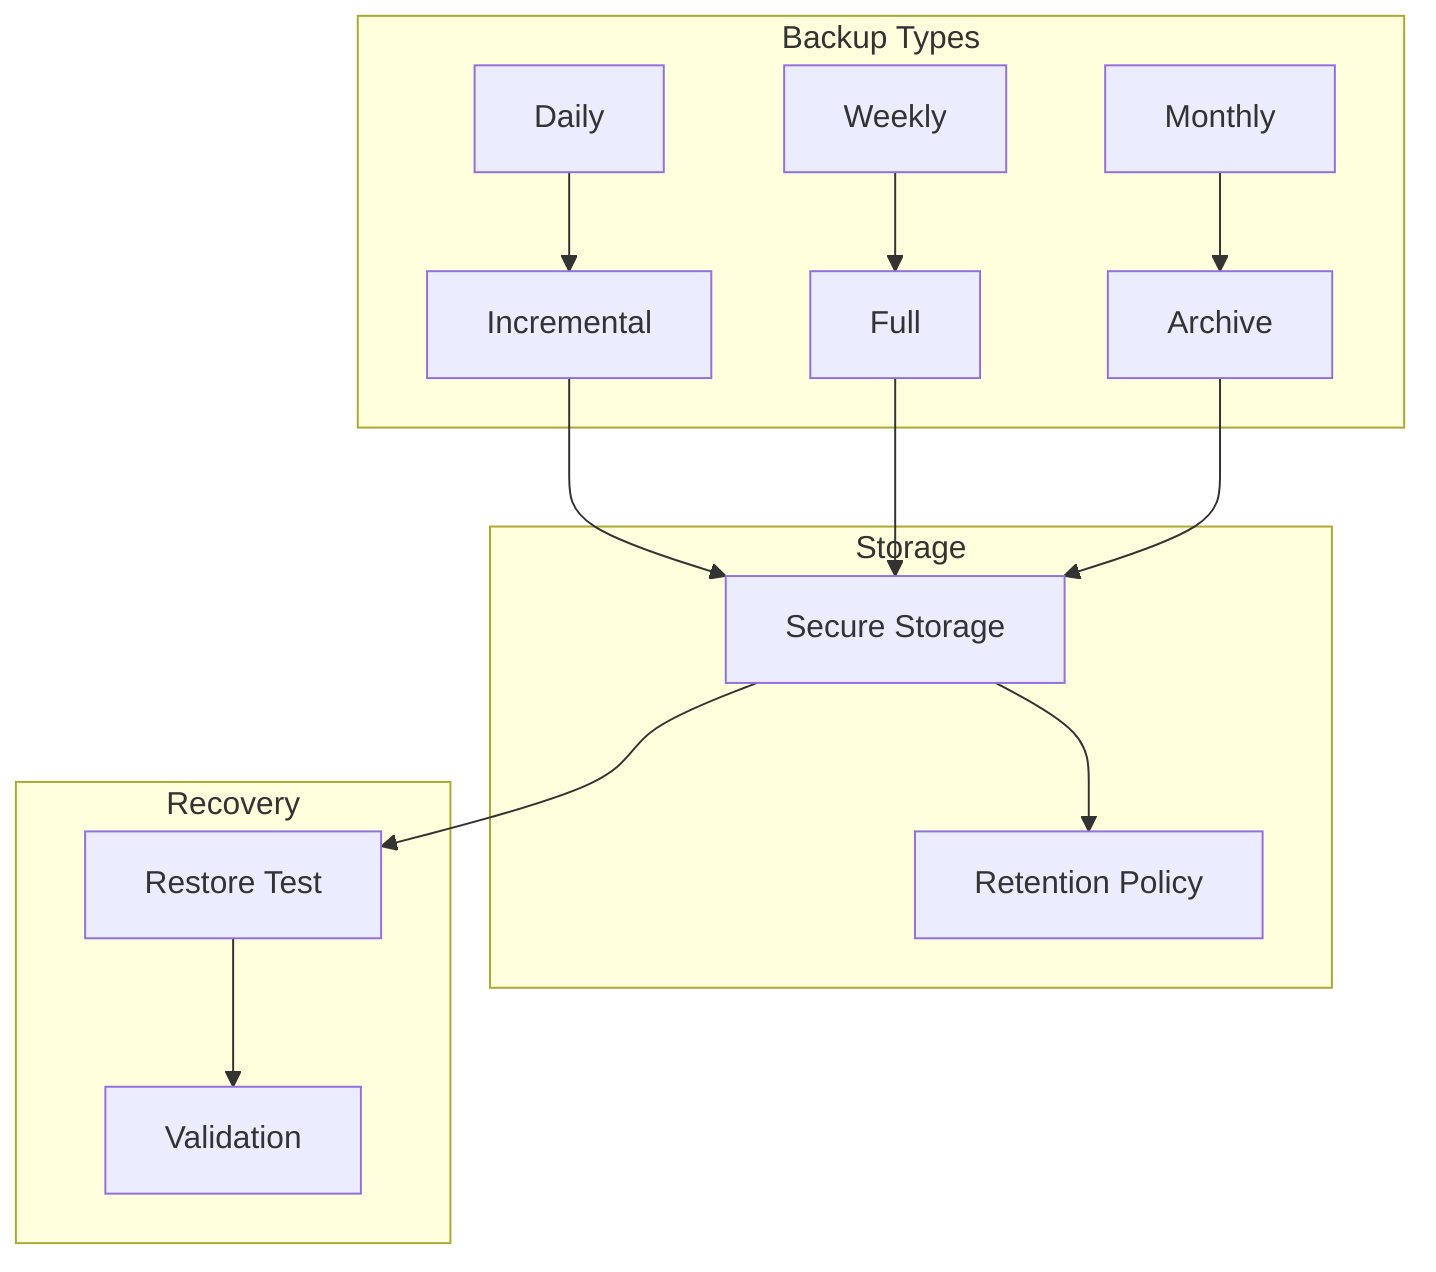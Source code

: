graph TD
    subgraph "Backup Types"
        D[Daily] --> I[Incremental]
        W[Weekly] --> F[Full]
        M[Monthly] --> A[Archive]
    end
    
    subgraph "Storage"
        I & F & A --> S[Secure Storage]
        S --> R[Retention Policy]
    end
    
    subgraph "Recovery"
        S --> RT[Restore Test]
        RT --> V[Validation]
    end